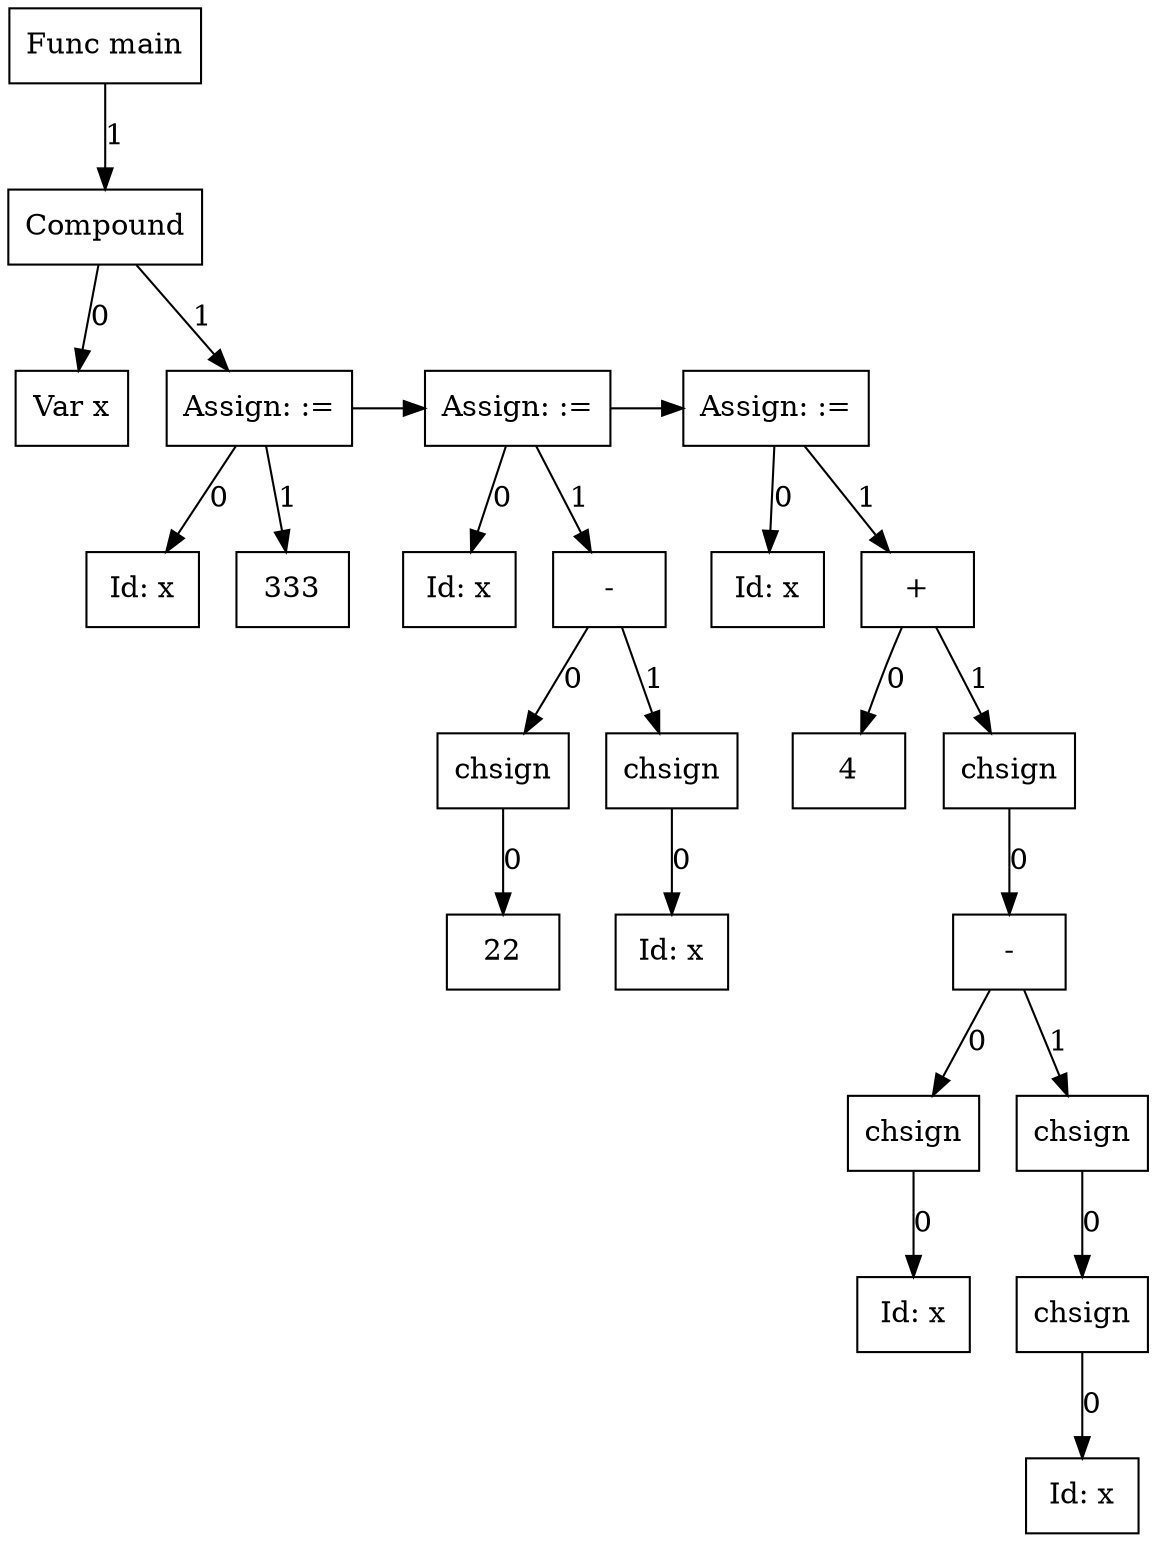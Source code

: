 digraph G {
node23 [label="Func main"; shape=box];
subgraph childNames_23 {
rankdir="LR"; rank="same"; ordering=out
node22 [label="Compound"; shape=box];
}

subgraph childPtrs_23 {
rankdir="TB";
node23 -> node22 [label="1"];
}

subgraph childNames_22 {
rankdir="LR"; rank="same"; ordering=out
node0 [label="Var x"; shape=box];
node3 [label="Assign: :="; shape=box];
}

subgraph childPtrs_22 {
rankdir="TB";
node22 -> node0 [label="0"];
node22 -> node3 [label="1"];
}

subgraph childNames_3 {
rankdir="LR"; rank="same"; ordering=out
node1 [label="Id: x"; shape=box];
node2 [label="333"; shape=box];
}

subgraph childPtrs_3 {
rankdir="TB";
node3 -> node1 [label="0"];
node3 -> node2 [label="1"];
}

subgraph SibNames_3 {
rankdir="LR"; rank="same";
node3 [label="Assign: :="; shape=box];
node10 [label="Assign: :="; shape=box];
node21 [label="Assign: :="; shape=box];
}

subgraph SibPtrs_3 {
rankdir="LR";
node3 -> node10;
node10 -> node21;
}

subgraph childNames_10 {
rankdir="LR"; rank="same"; ordering=out
node4 [label="Id: x"; shape=box];
node9 [label="-"; shape=box];
}

subgraph childPtrs_10 {
rankdir="TB";
node10 -> node4 [label="0"];
node10 -> node9 [label="1"];
}

subgraph childNames_9 {
rankdir="LR"; rank="same"; ordering=out
node6 [label="chsign"; shape=box];
node8 [label="chsign"; shape=box];
}

subgraph childPtrs_9 {
rankdir="TB";
node9 -> node6 [label="0"];
node9 -> node8 [label="1"];
}

subgraph childNames_6 {
rankdir="LR"; rank="same"; ordering=out
node5 [label="22"; shape=box];
}

subgraph childPtrs_6 {
rankdir="TB";
node6 -> node5 [label="0"];
}

subgraph childNames_8 {
rankdir="LR"; rank="same"; ordering=out
node7 [label="Id: x"; shape=box];
}

subgraph childPtrs_8 {
rankdir="TB";
node8 -> node7 [label="0"];
}

subgraph childNames_21 {
rankdir="LR"; rank="same"; ordering=out
node11 [label="Id: x"; shape=box];
node20 [label="+"; shape=box];
}

subgraph childPtrs_21 {
rankdir="TB";
node21 -> node11 [label="0"];
node21 -> node20 [label="1"];
}

subgraph childNames_20 {
rankdir="LR"; rank="same"; ordering=out
node12 [label="4"; shape=box];
node19 [label="chsign"; shape=box];
}

subgraph childPtrs_20 {
rankdir="TB";
node20 -> node12 [label="0"];
node20 -> node19 [label="1"];
}

subgraph childNames_19 {
rankdir="LR"; rank="same"; ordering=out
node18 [label="-"; shape=box];
}

subgraph childPtrs_19 {
rankdir="TB";
node19 -> node18 [label="0"];
}

subgraph childNames_18 {
rankdir="LR"; rank="same"; ordering=out
node14 [label="chsign"; shape=box];
node17 [label="chsign"; shape=box];
}

subgraph childPtrs_18 {
rankdir="TB";
node18 -> node14 [label="0"];
node18 -> node17 [label="1"];
}

subgraph childNames_14 {
rankdir="LR"; rank="same"; ordering=out
node13 [label="Id: x"; shape=box];
}

subgraph childPtrs_14 {
rankdir="TB";
node14 -> node13 [label="0"];
}

subgraph childNames_17 {
rankdir="LR"; rank="same"; ordering=out
node16 [label="chsign"; shape=box];
}

subgraph childPtrs_17 {
rankdir="TB";
node17 -> node16 [label="0"];
}

subgraph childNames_16 {
rankdir="LR"; rank="same"; ordering=out
node15 [label="Id: x"; shape=box];
}

subgraph childPtrs_16 {
rankdir="TB";
node16 -> node15 [label="0"];
}

}
